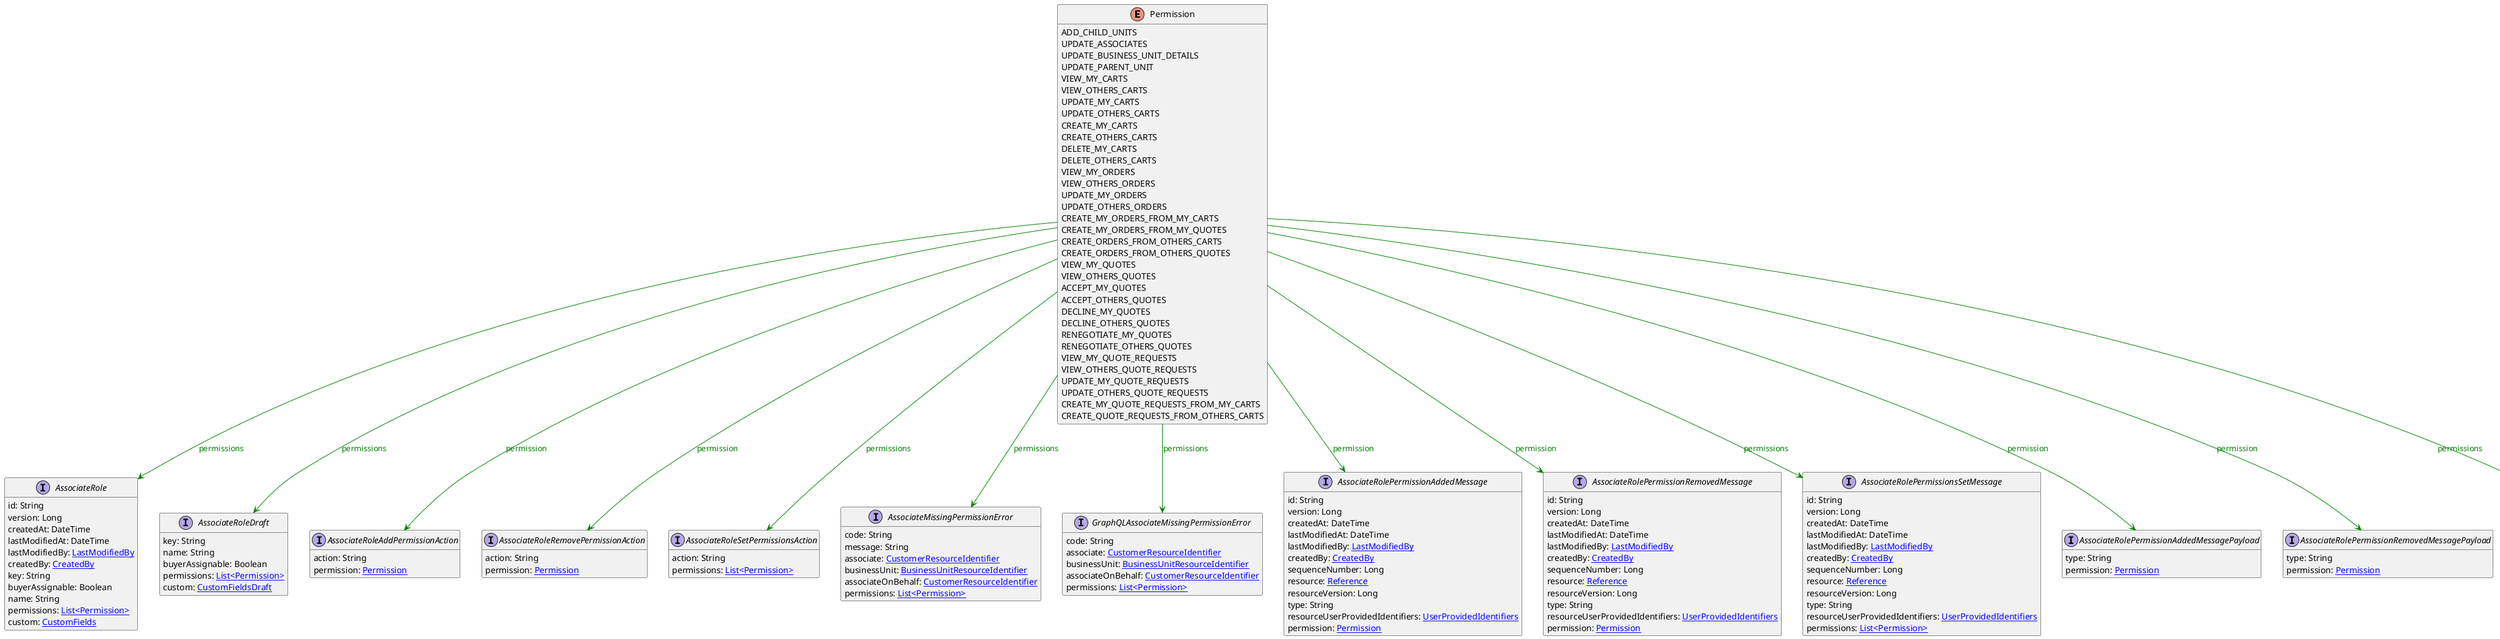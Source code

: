 @startuml

hide methods
enum Permission {
    ADD_CHILD_UNITS
    UPDATE_ASSOCIATES
    UPDATE_BUSINESS_UNIT_DETAILS
    UPDATE_PARENT_UNIT
    VIEW_MY_CARTS
    VIEW_OTHERS_CARTS
    UPDATE_MY_CARTS
    UPDATE_OTHERS_CARTS
    CREATE_MY_CARTS
    CREATE_OTHERS_CARTS
    DELETE_MY_CARTS
    DELETE_OTHERS_CARTS
    VIEW_MY_ORDERS
    VIEW_OTHERS_ORDERS
    UPDATE_MY_ORDERS
    UPDATE_OTHERS_ORDERS
    CREATE_MY_ORDERS_FROM_MY_CARTS
    CREATE_MY_ORDERS_FROM_MY_QUOTES
    CREATE_ORDERS_FROM_OTHERS_CARTS
    CREATE_ORDERS_FROM_OTHERS_QUOTES
    VIEW_MY_QUOTES
    VIEW_OTHERS_QUOTES
    ACCEPT_MY_QUOTES
    ACCEPT_OTHERS_QUOTES
    DECLINE_MY_QUOTES
    DECLINE_OTHERS_QUOTES
    RENEGOTIATE_MY_QUOTES
    RENEGOTIATE_OTHERS_QUOTES
    VIEW_MY_QUOTE_REQUESTS
    VIEW_OTHERS_QUOTE_REQUESTS
    UPDATE_MY_QUOTE_REQUESTS
    UPDATE_OTHERS_QUOTE_REQUESTS
    CREATE_MY_QUOTE_REQUESTS_FROM_MY_CARTS
    CREATE_QUOTE_REQUESTS_FROM_OTHERS_CARTS
}
interface AssociateRole [[AssociateRole.svg]]  {
    id: String
    version: Long
    createdAt: DateTime
    lastModifiedAt: DateTime
    lastModifiedBy: [[LastModifiedBy.svg LastModifiedBy]]
    createdBy: [[CreatedBy.svg CreatedBy]]
    key: String
    buyerAssignable: Boolean
    name: String
    permissions: [[Permission.svg List<Permission>]]
    custom: [[CustomFields.svg CustomFields]]
}
interface AssociateRoleDraft [[AssociateRoleDraft.svg]]  {
    key: String
    name: String
    buyerAssignable: Boolean
    permissions: [[Permission.svg List<Permission>]]
    custom: [[CustomFieldsDraft.svg CustomFieldsDraft]]
}
interface AssociateRoleAddPermissionAction [[AssociateRoleAddPermissionAction.svg]]  {
    action: String
    permission: [[Permission.svg Permission]]
}
interface AssociateRoleRemovePermissionAction [[AssociateRoleRemovePermissionAction.svg]]  {
    action: String
    permission: [[Permission.svg Permission]]
}
interface AssociateRoleSetPermissionsAction [[AssociateRoleSetPermissionsAction.svg]]  {
    action: String
    permissions: [[Permission.svg List<Permission>]]
}
interface AssociateMissingPermissionError [[AssociateMissingPermissionError.svg]]  {
    code: String
    message: String
    associate: [[CustomerResourceIdentifier.svg CustomerResourceIdentifier]]
    businessUnit: [[BusinessUnitResourceIdentifier.svg BusinessUnitResourceIdentifier]]
    associateOnBehalf: [[CustomerResourceIdentifier.svg CustomerResourceIdentifier]]
    permissions: [[Permission.svg List<Permission>]]
}
interface GraphQLAssociateMissingPermissionError [[GraphQLAssociateMissingPermissionError.svg]]  {
    code: String
    associate: [[CustomerResourceIdentifier.svg CustomerResourceIdentifier]]
    businessUnit: [[BusinessUnitResourceIdentifier.svg BusinessUnitResourceIdentifier]]
    associateOnBehalf: [[CustomerResourceIdentifier.svg CustomerResourceIdentifier]]
    permissions: [[Permission.svg List<Permission>]]
}
interface AssociateRolePermissionAddedMessage [[AssociateRolePermissionAddedMessage.svg]]  {
    id: String
    version: Long
    createdAt: DateTime
    lastModifiedAt: DateTime
    lastModifiedBy: [[LastModifiedBy.svg LastModifiedBy]]
    createdBy: [[CreatedBy.svg CreatedBy]]
    sequenceNumber: Long
    resource: [[Reference.svg Reference]]
    resourceVersion: Long
    type: String
    resourceUserProvidedIdentifiers: [[UserProvidedIdentifiers.svg UserProvidedIdentifiers]]
    permission: [[Permission.svg Permission]]
}
interface AssociateRolePermissionRemovedMessage [[AssociateRolePermissionRemovedMessage.svg]]  {
    id: String
    version: Long
    createdAt: DateTime
    lastModifiedAt: DateTime
    lastModifiedBy: [[LastModifiedBy.svg LastModifiedBy]]
    createdBy: [[CreatedBy.svg CreatedBy]]
    sequenceNumber: Long
    resource: [[Reference.svg Reference]]
    resourceVersion: Long
    type: String
    resourceUserProvidedIdentifiers: [[UserProvidedIdentifiers.svg UserProvidedIdentifiers]]
    permission: [[Permission.svg Permission]]
}
interface AssociateRolePermissionsSetMessage [[AssociateRolePermissionsSetMessage.svg]]  {
    id: String
    version: Long
    createdAt: DateTime
    lastModifiedAt: DateTime
    lastModifiedBy: [[LastModifiedBy.svg LastModifiedBy]]
    createdBy: [[CreatedBy.svg CreatedBy]]
    sequenceNumber: Long
    resource: [[Reference.svg Reference]]
    resourceVersion: Long
    type: String
    resourceUserProvidedIdentifiers: [[UserProvidedIdentifiers.svg UserProvidedIdentifiers]]
    permissions: [[Permission.svg List<Permission>]]
}
interface AssociateRolePermissionAddedMessagePayload [[AssociateRolePermissionAddedMessagePayload.svg]]  {
    type: String
    permission: [[Permission.svg Permission]]
}
interface AssociateRolePermissionRemovedMessagePayload [[AssociateRolePermissionRemovedMessagePayload.svg]]  {
    type: String
    permission: [[Permission.svg Permission]]
}
interface AssociateRolePermissionsSetMessagePayload [[AssociateRolePermissionsSetMessagePayload.svg]]  {
    type: String
    permissions: [[Permission.svg List<Permission>]]
}
Permission --> AssociateRole #green;text:green : "permissions"
Permission --> AssociateRoleDraft #green;text:green : "permissions"
Permission --> AssociateRoleAddPermissionAction #green;text:green : "permission"
Permission --> AssociateRoleRemovePermissionAction #green;text:green : "permission"
Permission --> AssociateRoleSetPermissionsAction #green;text:green : "permissions"
Permission --> AssociateMissingPermissionError #green;text:green : "permissions"
Permission --> GraphQLAssociateMissingPermissionError #green;text:green : "permissions"
Permission --> AssociateRolePermissionAddedMessage #green;text:green : "permission"
Permission --> AssociateRolePermissionRemovedMessage #green;text:green : "permission"
Permission --> AssociateRolePermissionsSetMessage #green;text:green : "permissions"
Permission --> AssociateRolePermissionAddedMessagePayload #green;text:green : "permission"
Permission --> AssociateRolePermissionRemovedMessagePayload #green;text:green : "permission"
Permission --> AssociateRolePermissionsSetMessagePayload #green;text:green : "permissions"
@enduml
